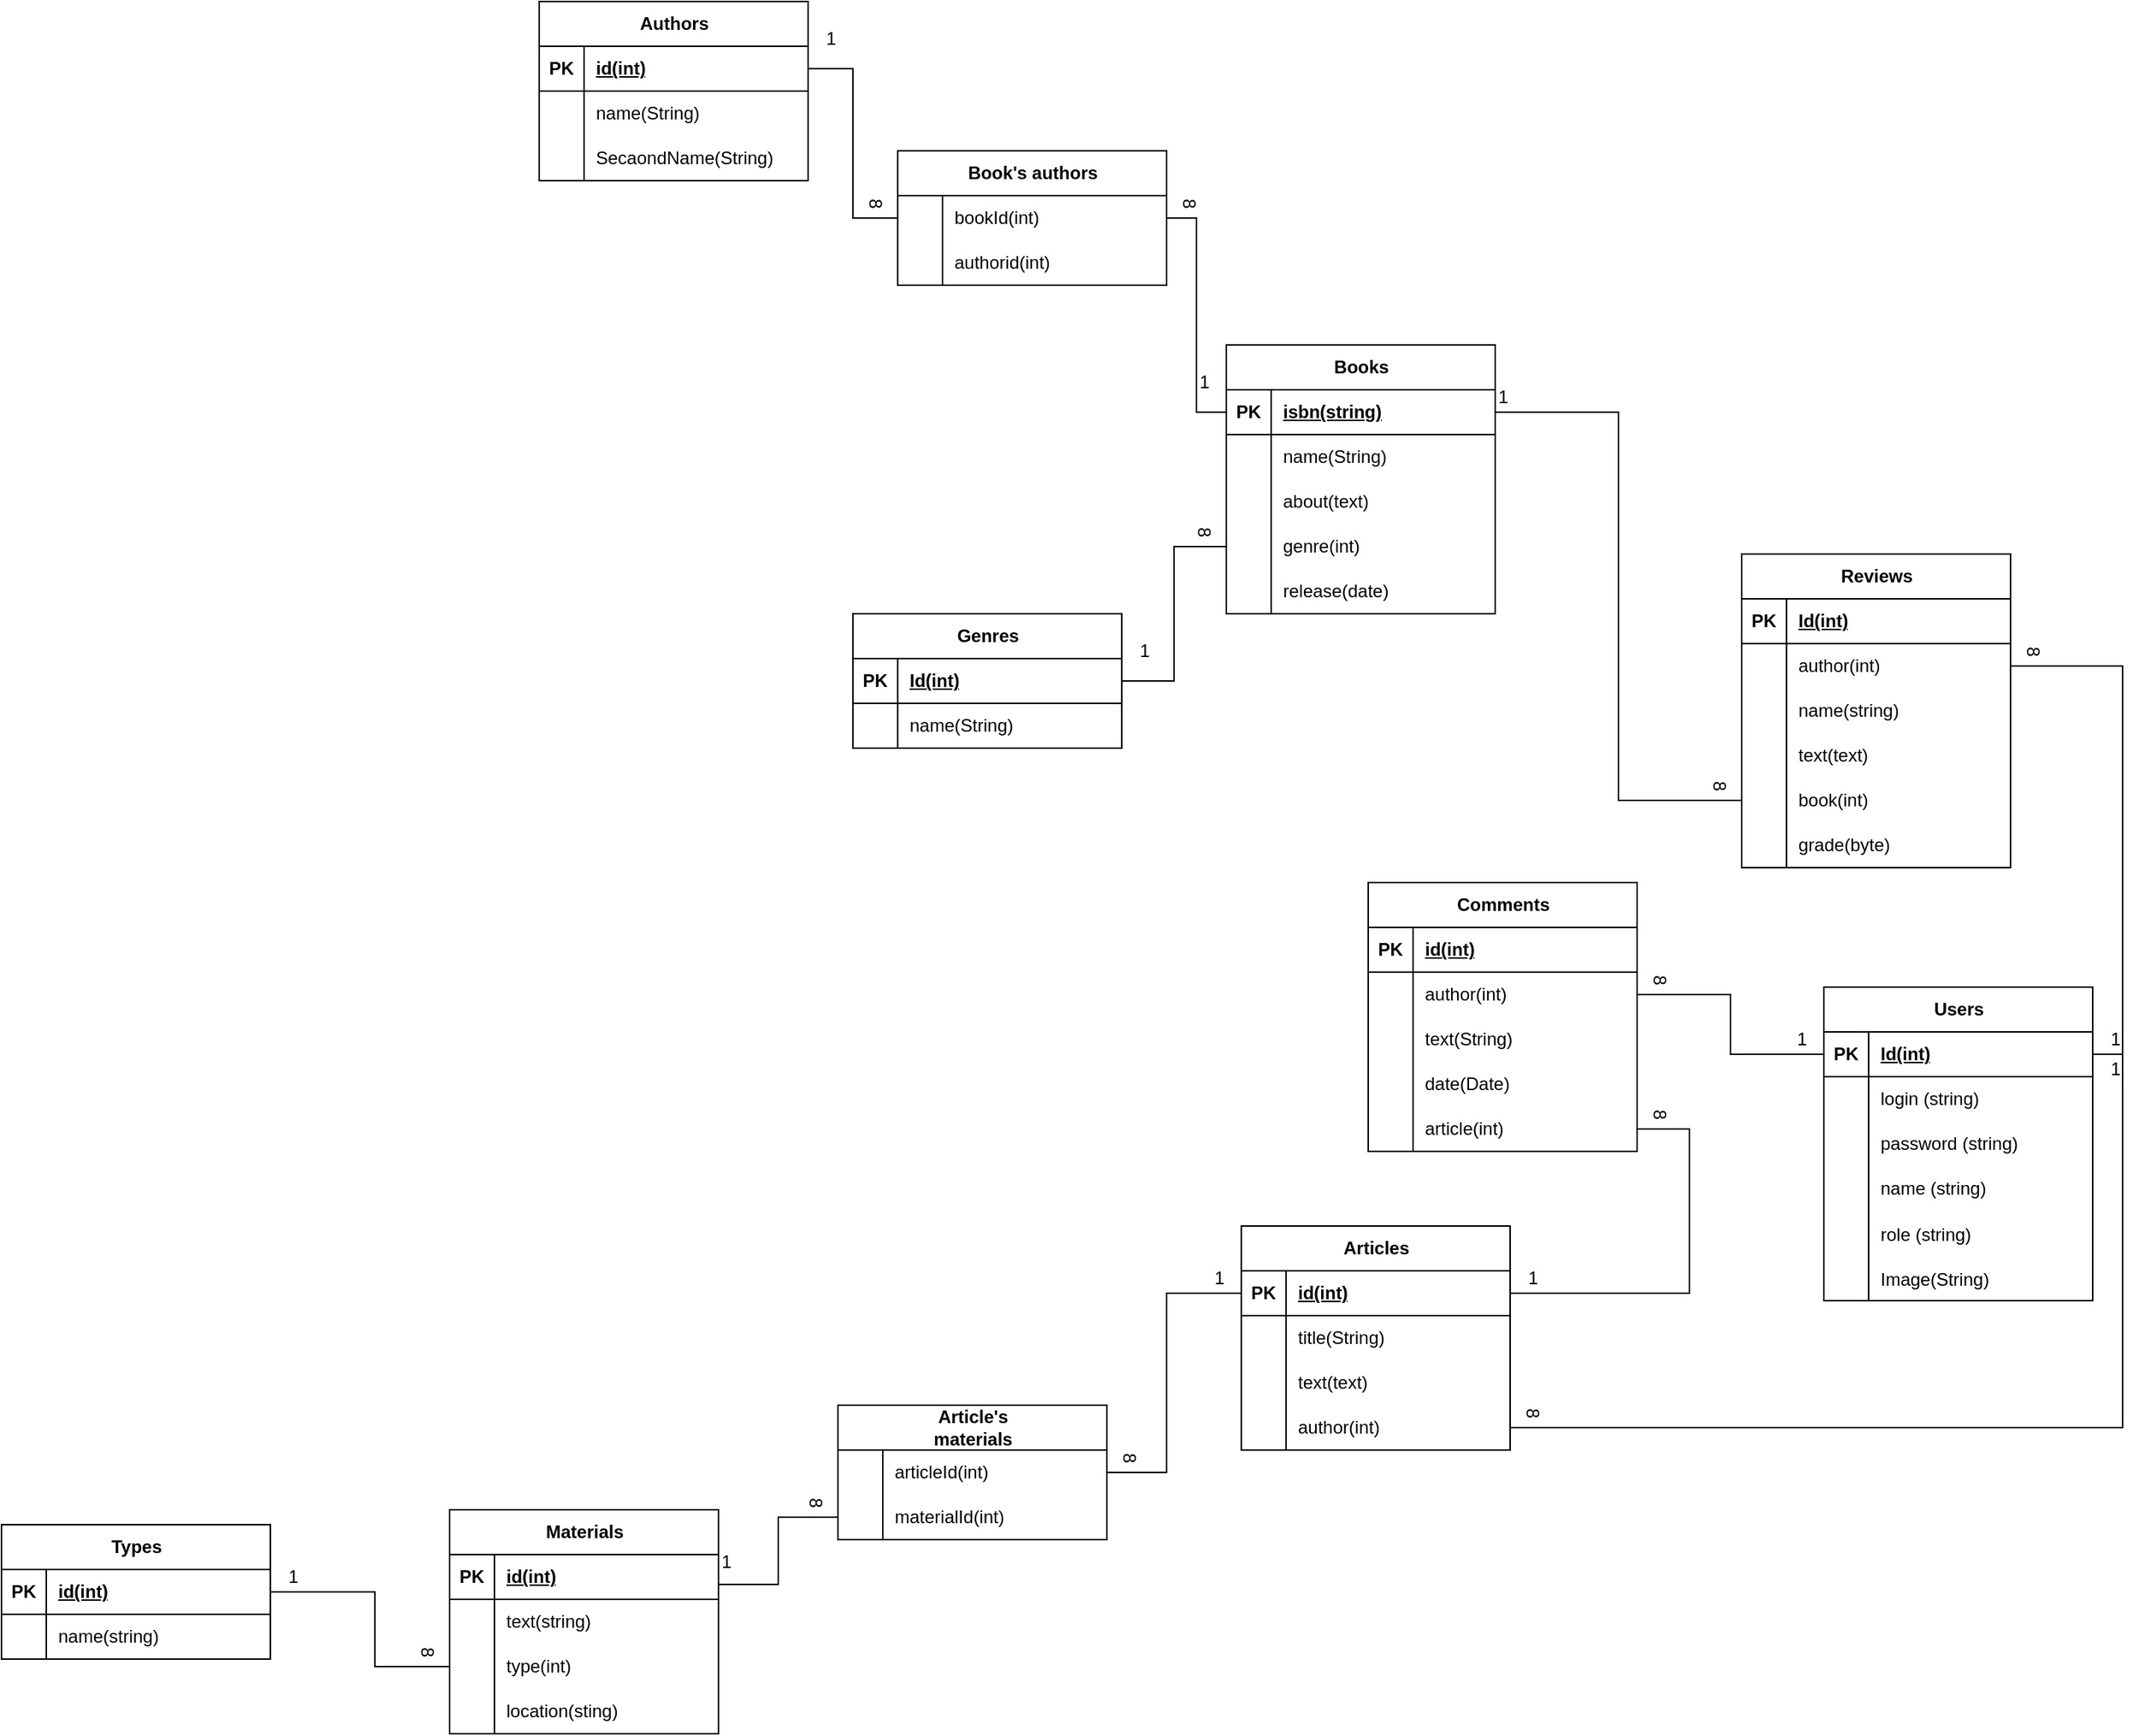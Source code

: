 <mxfile version="24.7.7">
  <diagram name="Page-1" id="RmEIW54PaPQme25rKz0C">
    <mxGraphModel dx="1913" dy="1739" grid="1" gridSize="10" guides="1" tooltips="1" connect="1" arrows="1" fold="1" page="1" pageScale="1" pageWidth="827" pageHeight="1169" math="0" shadow="0">
      <root>
        <mxCell id="0" />
        <mxCell id="1" parent="0" />
        <mxCell id="2KNX0bM9ZhHJa3ImGI99-5" value="Users" style="shape=table;startSize=30;container=1;collapsible=1;childLayout=tableLayout;fixedRows=1;rowLines=0;fontStyle=1;align=center;resizeLast=1;html=1;" parent="1" vertex="1">
          <mxGeometry x="690" y="470" width="180" height="210" as="geometry" />
        </mxCell>
        <mxCell id="2KNX0bM9ZhHJa3ImGI99-6" value="" style="shape=tableRow;horizontal=0;startSize=0;swimlaneHead=0;swimlaneBody=0;fillColor=none;collapsible=0;dropTarget=0;points=[[0,0.5],[1,0.5]];portConstraint=eastwest;top=0;left=0;right=0;bottom=1;" parent="2KNX0bM9ZhHJa3ImGI99-5" vertex="1">
          <mxGeometry y="30" width="180" height="30" as="geometry" />
        </mxCell>
        <mxCell id="2KNX0bM9ZhHJa3ImGI99-7" value="PK" style="shape=partialRectangle;connectable=0;fillColor=none;top=0;left=0;bottom=0;right=0;fontStyle=1;overflow=hidden;whiteSpace=wrap;html=1;" parent="2KNX0bM9ZhHJa3ImGI99-6" vertex="1">
          <mxGeometry width="30" height="30" as="geometry">
            <mxRectangle width="30" height="30" as="alternateBounds" />
          </mxGeometry>
        </mxCell>
        <mxCell id="2KNX0bM9ZhHJa3ImGI99-8" value="Id(int)" style="shape=partialRectangle;connectable=0;fillColor=none;top=0;left=0;bottom=0;right=0;align=left;spacingLeft=6;fontStyle=5;overflow=hidden;whiteSpace=wrap;html=1;" parent="2KNX0bM9ZhHJa3ImGI99-6" vertex="1">
          <mxGeometry x="30" width="150" height="30" as="geometry">
            <mxRectangle width="150" height="30" as="alternateBounds" />
          </mxGeometry>
        </mxCell>
        <mxCell id="2KNX0bM9ZhHJa3ImGI99-9" value="" style="shape=tableRow;horizontal=0;startSize=0;swimlaneHead=0;swimlaneBody=0;fillColor=none;collapsible=0;dropTarget=0;points=[[0,0.5],[1,0.5]];portConstraint=eastwest;top=0;left=0;right=0;bottom=0;" parent="2KNX0bM9ZhHJa3ImGI99-5" vertex="1">
          <mxGeometry y="60" width="180" height="30" as="geometry" />
        </mxCell>
        <mxCell id="2KNX0bM9ZhHJa3ImGI99-10" value="" style="shape=partialRectangle;connectable=0;fillColor=none;top=0;left=0;bottom=0;right=0;editable=1;overflow=hidden;whiteSpace=wrap;html=1;" parent="2KNX0bM9ZhHJa3ImGI99-9" vertex="1">
          <mxGeometry width="30" height="30" as="geometry">
            <mxRectangle width="30" height="30" as="alternateBounds" />
          </mxGeometry>
        </mxCell>
        <mxCell id="2KNX0bM9ZhHJa3ImGI99-11" value="login (string)" style="shape=partialRectangle;connectable=0;fillColor=none;top=0;left=0;bottom=0;right=0;align=left;spacingLeft=6;overflow=hidden;whiteSpace=wrap;html=1;" parent="2KNX0bM9ZhHJa3ImGI99-9" vertex="1">
          <mxGeometry x="30" width="150" height="30" as="geometry">
            <mxRectangle width="150" height="30" as="alternateBounds" />
          </mxGeometry>
        </mxCell>
        <mxCell id="2KNX0bM9ZhHJa3ImGI99-12" value="" style="shape=tableRow;horizontal=0;startSize=0;swimlaneHead=0;swimlaneBody=0;fillColor=none;collapsible=0;dropTarget=0;points=[[0,0.5],[1,0.5]];portConstraint=eastwest;top=0;left=0;right=0;bottom=0;" parent="2KNX0bM9ZhHJa3ImGI99-5" vertex="1">
          <mxGeometry y="90" width="180" height="30" as="geometry" />
        </mxCell>
        <mxCell id="2KNX0bM9ZhHJa3ImGI99-13" value="" style="shape=partialRectangle;connectable=0;fillColor=none;top=0;left=0;bottom=0;right=0;editable=1;overflow=hidden;whiteSpace=wrap;html=1;" parent="2KNX0bM9ZhHJa3ImGI99-12" vertex="1">
          <mxGeometry width="30" height="30" as="geometry">
            <mxRectangle width="30" height="30" as="alternateBounds" />
          </mxGeometry>
        </mxCell>
        <mxCell id="2KNX0bM9ZhHJa3ImGI99-14" value="password (string)" style="shape=partialRectangle;connectable=0;fillColor=none;top=0;left=0;bottom=0;right=0;align=left;spacingLeft=6;overflow=hidden;whiteSpace=wrap;html=1;" parent="2KNX0bM9ZhHJa3ImGI99-12" vertex="1">
          <mxGeometry x="30" width="150" height="30" as="geometry">
            <mxRectangle width="150" height="30" as="alternateBounds" />
          </mxGeometry>
        </mxCell>
        <mxCell id="2KNX0bM9ZhHJa3ImGI99-15" value="" style="shape=tableRow;horizontal=0;startSize=0;swimlaneHead=0;swimlaneBody=0;fillColor=none;collapsible=0;dropTarget=0;points=[[0,0.5],[1,0.5]];portConstraint=eastwest;top=0;left=0;right=0;bottom=0;" parent="2KNX0bM9ZhHJa3ImGI99-5" vertex="1">
          <mxGeometry y="120" width="180" height="30" as="geometry" />
        </mxCell>
        <mxCell id="2KNX0bM9ZhHJa3ImGI99-16" value="" style="shape=partialRectangle;connectable=0;fillColor=none;top=0;left=0;bottom=0;right=0;editable=1;overflow=hidden;whiteSpace=wrap;html=1;" parent="2KNX0bM9ZhHJa3ImGI99-15" vertex="1">
          <mxGeometry width="30" height="30" as="geometry">
            <mxRectangle width="30" height="30" as="alternateBounds" />
          </mxGeometry>
        </mxCell>
        <mxCell id="2KNX0bM9ZhHJa3ImGI99-17" value="name (string)" style="shape=partialRectangle;connectable=0;fillColor=none;top=0;left=0;bottom=0;right=0;align=left;spacingLeft=6;overflow=hidden;whiteSpace=wrap;html=1;" parent="2KNX0bM9ZhHJa3ImGI99-15" vertex="1">
          <mxGeometry x="30" width="150" height="30" as="geometry">
            <mxRectangle width="150" height="30" as="alternateBounds" />
          </mxGeometry>
        </mxCell>
        <mxCell id="2KNX0bM9ZhHJa3ImGI99-18" value="" style="shape=tableRow;horizontal=0;startSize=0;swimlaneHead=0;swimlaneBody=0;fillColor=none;collapsible=0;dropTarget=0;points=[[0,0.5],[1,0.5]];portConstraint=eastwest;top=0;left=0;right=0;bottom=0;" parent="2KNX0bM9ZhHJa3ImGI99-5" vertex="1">
          <mxGeometry y="150" width="180" height="30" as="geometry" />
        </mxCell>
        <mxCell id="2KNX0bM9ZhHJa3ImGI99-19" value="" style="shape=partialRectangle;connectable=0;fillColor=none;top=0;left=0;bottom=0;right=0;editable=1;overflow=hidden;" parent="2KNX0bM9ZhHJa3ImGI99-18" vertex="1">
          <mxGeometry width="30" height="30" as="geometry">
            <mxRectangle width="30" height="30" as="alternateBounds" />
          </mxGeometry>
        </mxCell>
        <mxCell id="2KNX0bM9ZhHJa3ImGI99-20" value="role (string)" style="shape=partialRectangle;connectable=0;fillColor=none;top=0;left=0;bottom=0;right=0;align=left;spacingLeft=6;overflow=hidden;" parent="2KNX0bM9ZhHJa3ImGI99-18" vertex="1">
          <mxGeometry x="30" width="150" height="30" as="geometry">
            <mxRectangle width="150" height="30" as="alternateBounds" />
          </mxGeometry>
        </mxCell>
        <mxCell id="2KNX0bM9ZhHJa3ImGI99-214" style="shape=tableRow;horizontal=0;startSize=0;swimlaneHead=0;swimlaneBody=0;fillColor=none;collapsible=0;dropTarget=0;points=[[0,0.5],[1,0.5]];portConstraint=eastwest;top=0;left=0;right=0;bottom=0;" parent="2KNX0bM9ZhHJa3ImGI99-5" vertex="1">
          <mxGeometry y="180" width="180" height="30" as="geometry" />
        </mxCell>
        <mxCell id="2KNX0bM9ZhHJa3ImGI99-215" style="shape=partialRectangle;connectable=0;fillColor=none;top=0;left=0;bottom=0;right=0;editable=1;overflow=hidden;" parent="2KNX0bM9ZhHJa3ImGI99-214" vertex="1">
          <mxGeometry width="30" height="30" as="geometry">
            <mxRectangle width="30" height="30" as="alternateBounds" />
          </mxGeometry>
        </mxCell>
        <mxCell id="2KNX0bM9ZhHJa3ImGI99-216" value="Image(String)" style="shape=partialRectangle;connectable=0;fillColor=none;top=0;left=0;bottom=0;right=0;align=left;spacingLeft=6;overflow=hidden;" parent="2KNX0bM9ZhHJa3ImGI99-214" vertex="1">
          <mxGeometry x="30" width="150" height="30" as="geometry">
            <mxRectangle width="150" height="30" as="alternateBounds" />
          </mxGeometry>
        </mxCell>
        <mxCell id="2KNX0bM9ZhHJa3ImGI99-21" value="&lt;span style=&quot;white-space: pre-wrap;&quot; data-src-align=&quot;0:4&quot; class=&quot;EzKURWReUAB5oZgtQNkl&quot;&gt;Genres&lt;/span&gt;" style="shape=table;startSize=30;container=1;collapsible=1;childLayout=tableLayout;fixedRows=1;rowLines=0;fontStyle=1;align=center;resizeLast=1;html=1;" parent="1" vertex="1">
          <mxGeometry x="40" y="220" width="180" height="90" as="geometry" />
        </mxCell>
        <mxCell id="2KNX0bM9ZhHJa3ImGI99-22" value="" style="shape=tableRow;horizontal=0;startSize=0;swimlaneHead=0;swimlaneBody=0;fillColor=none;collapsible=0;dropTarget=0;points=[[0,0.5],[1,0.5]];portConstraint=eastwest;top=0;left=0;right=0;bottom=1;" parent="2KNX0bM9ZhHJa3ImGI99-21" vertex="1">
          <mxGeometry y="30" width="180" height="30" as="geometry" />
        </mxCell>
        <mxCell id="2KNX0bM9ZhHJa3ImGI99-23" value="PK" style="shape=partialRectangle;connectable=0;fillColor=none;top=0;left=0;bottom=0;right=0;fontStyle=1;overflow=hidden;whiteSpace=wrap;html=1;" parent="2KNX0bM9ZhHJa3ImGI99-22" vertex="1">
          <mxGeometry width="30" height="30" as="geometry">
            <mxRectangle width="30" height="30" as="alternateBounds" />
          </mxGeometry>
        </mxCell>
        <mxCell id="2KNX0bM9ZhHJa3ImGI99-24" value="Id(int)" style="shape=partialRectangle;connectable=0;fillColor=none;top=0;left=0;bottom=0;right=0;align=left;spacingLeft=6;fontStyle=5;overflow=hidden;whiteSpace=wrap;html=1;" parent="2KNX0bM9ZhHJa3ImGI99-22" vertex="1">
          <mxGeometry x="30" width="150" height="30" as="geometry">
            <mxRectangle width="150" height="30" as="alternateBounds" />
          </mxGeometry>
        </mxCell>
        <mxCell id="2KNX0bM9ZhHJa3ImGI99-25" value="" style="shape=tableRow;horizontal=0;startSize=0;swimlaneHead=0;swimlaneBody=0;fillColor=none;collapsible=0;dropTarget=0;points=[[0,0.5],[1,0.5]];portConstraint=eastwest;top=0;left=0;right=0;bottom=0;" parent="2KNX0bM9ZhHJa3ImGI99-21" vertex="1">
          <mxGeometry y="60" width="180" height="30" as="geometry" />
        </mxCell>
        <mxCell id="2KNX0bM9ZhHJa3ImGI99-26" value="" style="shape=partialRectangle;connectable=0;fillColor=none;top=0;left=0;bottom=0;right=0;editable=1;overflow=hidden;whiteSpace=wrap;html=1;" parent="2KNX0bM9ZhHJa3ImGI99-25" vertex="1">
          <mxGeometry width="30" height="30" as="geometry">
            <mxRectangle width="30" height="30" as="alternateBounds" />
          </mxGeometry>
        </mxCell>
        <mxCell id="2KNX0bM9ZhHJa3ImGI99-27" value="name(String)" style="shape=partialRectangle;connectable=0;fillColor=none;top=0;left=0;bottom=0;right=0;align=left;spacingLeft=6;overflow=hidden;whiteSpace=wrap;html=1;" parent="2KNX0bM9ZhHJa3ImGI99-25" vertex="1">
          <mxGeometry x="30" width="150" height="30" as="geometry">
            <mxRectangle width="150" height="30" as="alternateBounds" />
          </mxGeometry>
        </mxCell>
        <mxCell id="2KNX0bM9ZhHJa3ImGI99-34" value="Books" style="shape=table;startSize=30;container=1;collapsible=1;childLayout=tableLayout;fixedRows=1;rowLines=0;fontStyle=1;align=center;resizeLast=1;html=1;" parent="1" vertex="1">
          <mxGeometry x="290" y="40" width="180" height="180" as="geometry" />
        </mxCell>
        <mxCell id="2KNX0bM9ZhHJa3ImGI99-35" value="" style="shape=tableRow;horizontal=0;startSize=0;swimlaneHead=0;swimlaneBody=0;fillColor=none;collapsible=0;dropTarget=0;points=[[0,0.5],[1,0.5]];portConstraint=eastwest;top=0;left=0;right=0;bottom=1;" parent="2KNX0bM9ZhHJa3ImGI99-34" vertex="1">
          <mxGeometry y="30" width="180" height="30" as="geometry" />
        </mxCell>
        <mxCell id="2KNX0bM9ZhHJa3ImGI99-36" value="PK" style="shape=partialRectangle;connectable=0;fillColor=none;top=0;left=0;bottom=0;right=0;fontStyle=1;overflow=hidden;whiteSpace=wrap;html=1;" parent="2KNX0bM9ZhHJa3ImGI99-35" vertex="1">
          <mxGeometry width="30" height="30" as="geometry">
            <mxRectangle width="30" height="30" as="alternateBounds" />
          </mxGeometry>
        </mxCell>
        <mxCell id="2KNX0bM9ZhHJa3ImGI99-37" value="isbn(string)" style="shape=partialRectangle;connectable=0;fillColor=none;top=0;left=0;bottom=0;right=0;align=left;spacingLeft=6;fontStyle=5;overflow=hidden;whiteSpace=wrap;html=1;" parent="2KNX0bM9ZhHJa3ImGI99-35" vertex="1">
          <mxGeometry x="30" width="150" height="30" as="geometry">
            <mxRectangle width="150" height="30" as="alternateBounds" />
          </mxGeometry>
        </mxCell>
        <mxCell id="2KNX0bM9ZhHJa3ImGI99-38" value="" style="shape=tableRow;horizontal=0;startSize=0;swimlaneHead=0;swimlaneBody=0;fillColor=none;collapsible=0;dropTarget=0;points=[[0,0.5],[1,0.5]];portConstraint=eastwest;top=0;left=0;right=0;bottom=0;" parent="2KNX0bM9ZhHJa3ImGI99-34" vertex="1">
          <mxGeometry y="60" width="180" height="30" as="geometry" />
        </mxCell>
        <mxCell id="2KNX0bM9ZhHJa3ImGI99-39" value="" style="shape=partialRectangle;connectable=0;fillColor=none;top=0;left=0;bottom=0;right=0;editable=1;overflow=hidden;whiteSpace=wrap;html=1;" parent="2KNX0bM9ZhHJa3ImGI99-38" vertex="1">
          <mxGeometry width="30" height="30" as="geometry">
            <mxRectangle width="30" height="30" as="alternateBounds" />
          </mxGeometry>
        </mxCell>
        <mxCell id="2KNX0bM9ZhHJa3ImGI99-40" value="name(String)" style="shape=partialRectangle;connectable=0;fillColor=none;top=0;left=0;bottom=0;right=0;align=left;spacingLeft=6;overflow=hidden;whiteSpace=wrap;html=1;" parent="2KNX0bM9ZhHJa3ImGI99-38" vertex="1">
          <mxGeometry x="30" width="150" height="30" as="geometry">
            <mxRectangle width="150" height="30" as="alternateBounds" />
          </mxGeometry>
        </mxCell>
        <mxCell id="2KNX0bM9ZhHJa3ImGI99-41" value="" style="shape=tableRow;horizontal=0;startSize=0;swimlaneHead=0;swimlaneBody=0;fillColor=none;collapsible=0;dropTarget=0;points=[[0,0.5],[1,0.5]];portConstraint=eastwest;top=0;left=0;right=0;bottom=0;" parent="2KNX0bM9ZhHJa3ImGI99-34" vertex="1">
          <mxGeometry y="90" width="180" height="30" as="geometry" />
        </mxCell>
        <mxCell id="2KNX0bM9ZhHJa3ImGI99-42" value="" style="shape=partialRectangle;connectable=0;fillColor=none;top=0;left=0;bottom=0;right=0;editable=1;overflow=hidden;whiteSpace=wrap;html=1;" parent="2KNX0bM9ZhHJa3ImGI99-41" vertex="1">
          <mxGeometry width="30" height="30" as="geometry">
            <mxRectangle width="30" height="30" as="alternateBounds" />
          </mxGeometry>
        </mxCell>
        <mxCell id="2KNX0bM9ZhHJa3ImGI99-43" value="about(text)" style="shape=partialRectangle;connectable=0;fillColor=none;top=0;left=0;bottom=0;right=0;align=left;spacingLeft=6;overflow=hidden;whiteSpace=wrap;html=1;" parent="2KNX0bM9ZhHJa3ImGI99-41" vertex="1">
          <mxGeometry x="30" width="150" height="30" as="geometry">
            <mxRectangle width="150" height="30" as="alternateBounds" />
          </mxGeometry>
        </mxCell>
        <mxCell id="2KNX0bM9ZhHJa3ImGI99-47" style="shape=tableRow;horizontal=0;startSize=0;swimlaneHead=0;swimlaneBody=0;fillColor=none;collapsible=0;dropTarget=0;points=[[0,0.5],[1,0.5]];portConstraint=eastwest;top=0;left=0;right=0;bottom=0;" parent="2KNX0bM9ZhHJa3ImGI99-34" vertex="1">
          <mxGeometry y="120" width="180" height="30" as="geometry" />
        </mxCell>
        <mxCell id="2KNX0bM9ZhHJa3ImGI99-48" style="shape=partialRectangle;connectable=0;fillColor=none;top=0;left=0;bottom=0;right=0;editable=1;overflow=hidden;whiteSpace=wrap;html=1;" parent="2KNX0bM9ZhHJa3ImGI99-47" vertex="1">
          <mxGeometry width="30" height="30" as="geometry">
            <mxRectangle width="30" height="30" as="alternateBounds" />
          </mxGeometry>
        </mxCell>
        <mxCell id="2KNX0bM9ZhHJa3ImGI99-49" value="genre(int)" style="shape=partialRectangle;connectable=0;fillColor=none;top=0;left=0;bottom=0;right=0;align=left;spacingLeft=6;overflow=hidden;whiteSpace=wrap;html=1;" parent="2KNX0bM9ZhHJa3ImGI99-47" vertex="1">
          <mxGeometry x="30" width="150" height="30" as="geometry">
            <mxRectangle width="150" height="30" as="alternateBounds" />
          </mxGeometry>
        </mxCell>
        <mxCell id="2KNX0bM9ZhHJa3ImGI99-51" style="shape=tableRow;horizontal=0;startSize=0;swimlaneHead=0;swimlaneBody=0;fillColor=none;collapsible=0;dropTarget=0;points=[[0,0.5],[1,0.5]];portConstraint=eastwest;top=0;left=0;right=0;bottom=0;" parent="2KNX0bM9ZhHJa3ImGI99-34" vertex="1">
          <mxGeometry y="150" width="180" height="30" as="geometry" />
        </mxCell>
        <mxCell id="2KNX0bM9ZhHJa3ImGI99-52" style="shape=partialRectangle;connectable=0;fillColor=none;top=0;left=0;bottom=0;right=0;editable=1;overflow=hidden;whiteSpace=wrap;html=1;" parent="2KNX0bM9ZhHJa3ImGI99-51" vertex="1">
          <mxGeometry width="30" height="30" as="geometry">
            <mxRectangle width="30" height="30" as="alternateBounds" />
          </mxGeometry>
        </mxCell>
        <mxCell id="2KNX0bM9ZhHJa3ImGI99-53" value="&lt;span style=&quot;white-space-collapse: preserve;&quot; data-src-align=&quot;5:6&quot; class=&quot;EzKURWReUAB5oZgtQNkl&quot;&gt;release(date)&lt;/span&gt;" style="shape=partialRectangle;connectable=0;fillColor=none;top=0;left=0;bottom=0;right=0;align=left;spacingLeft=6;overflow=hidden;whiteSpace=wrap;html=1;" parent="2KNX0bM9ZhHJa3ImGI99-51" vertex="1">
          <mxGeometry x="30" width="150" height="30" as="geometry">
            <mxRectangle width="150" height="30" as="alternateBounds" />
          </mxGeometry>
        </mxCell>
        <mxCell id="2KNX0bM9ZhHJa3ImGI99-58" value="Authors" style="shape=table;startSize=30;container=1;collapsible=1;childLayout=tableLayout;fixedRows=1;rowLines=0;fontStyle=1;align=center;resizeLast=1;html=1;" parent="1" vertex="1">
          <mxGeometry x="-170" y="-190" width="180" height="120" as="geometry" />
        </mxCell>
        <mxCell id="2KNX0bM9ZhHJa3ImGI99-59" value="" style="shape=tableRow;horizontal=0;startSize=0;swimlaneHead=0;swimlaneBody=0;fillColor=none;collapsible=0;dropTarget=0;points=[[0,0.5],[1,0.5]];portConstraint=eastwest;top=0;left=0;right=0;bottom=1;" parent="2KNX0bM9ZhHJa3ImGI99-58" vertex="1">
          <mxGeometry y="30" width="180" height="30" as="geometry" />
        </mxCell>
        <mxCell id="2KNX0bM9ZhHJa3ImGI99-60" value="PK" style="shape=partialRectangle;connectable=0;fillColor=none;top=0;left=0;bottom=0;right=0;fontStyle=1;overflow=hidden;whiteSpace=wrap;html=1;" parent="2KNX0bM9ZhHJa3ImGI99-59" vertex="1">
          <mxGeometry width="30" height="30" as="geometry">
            <mxRectangle width="30" height="30" as="alternateBounds" />
          </mxGeometry>
        </mxCell>
        <mxCell id="2KNX0bM9ZhHJa3ImGI99-61" value="id(int)" style="shape=partialRectangle;connectable=0;fillColor=none;top=0;left=0;bottom=0;right=0;align=left;spacingLeft=6;fontStyle=5;overflow=hidden;whiteSpace=wrap;html=1;" parent="2KNX0bM9ZhHJa3ImGI99-59" vertex="1">
          <mxGeometry x="30" width="150" height="30" as="geometry">
            <mxRectangle width="150" height="30" as="alternateBounds" />
          </mxGeometry>
        </mxCell>
        <mxCell id="2KNX0bM9ZhHJa3ImGI99-62" value="" style="shape=tableRow;horizontal=0;startSize=0;swimlaneHead=0;swimlaneBody=0;fillColor=none;collapsible=0;dropTarget=0;points=[[0,0.5],[1,0.5]];portConstraint=eastwest;top=0;left=0;right=0;bottom=0;" parent="2KNX0bM9ZhHJa3ImGI99-58" vertex="1">
          <mxGeometry y="60" width="180" height="30" as="geometry" />
        </mxCell>
        <mxCell id="2KNX0bM9ZhHJa3ImGI99-63" value="" style="shape=partialRectangle;connectable=0;fillColor=none;top=0;left=0;bottom=0;right=0;editable=1;overflow=hidden;whiteSpace=wrap;html=1;" parent="2KNX0bM9ZhHJa3ImGI99-62" vertex="1">
          <mxGeometry width="30" height="30" as="geometry">
            <mxRectangle width="30" height="30" as="alternateBounds" />
          </mxGeometry>
        </mxCell>
        <mxCell id="2KNX0bM9ZhHJa3ImGI99-64" value="name(String)" style="shape=partialRectangle;connectable=0;fillColor=none;top=0;left=0;bottom=0;right=0;align=left;spacingLeft=6;overflow=hidden;whiteSpace=wrap;html=1;" parent="2KNX0bM9ZhHJa3ImGI99-62" vertex="1">
          <mxGeometry x="30" width="150" height="30" as="geometry">
            <mxRectangle width="150" height="30" as="alternateBounds" />
          </mxGeometry>
        </mxCell>
        <mxCell id="2KNX0bM9ZhHJa3ImGI99-65" value="" style="shape=tableRow;horizontal=0;startSize=0;swimlaneHead=0;swimlaneBody=0;fillColor=none;collapsible=0;dropTarget=0;points=[[0,0.5],[1,0.5]];portConstraint=eastwest;top=0;left=0;right=0;bottom=0;" parent="2KNX0bM9ZhHJa3ImGI99-58" vertex="1">
          <mxGeometry y="90" width="180" height="30" as="geometry" />
        </mxCell>
        <mxCell id="2KNX0bM9ZhHJa3ImGI99-66" value="" style="shape=partialRectangle;connectable=0;fillColor=none;top=0;left=0;bottom=0;right=0;editable=1;overflow=hidden;whiteSpace=wrap;html=1;" parent="2KNX0bM9ZhHJa3ImGI99-65" vertex="1">
          <mxGeometry width="30" height="30" as="geometry">
            <mxRectangle width="30" height="30" as="alternateBounds" />
          </mxGeometry>
        </mxCell>
        <mxCell id="2KNX0bM9ZhHJa3ImGI99-67" value="SecaondName(String)" style="shape=partialRectangle;connectable=0;fillColor=none;top=0;left=0;bottom=0;right=0;align=left;spacingLeft=6;overflow=hidden;whiteSpace=wrap;html=1;" parent="2KNX0bM9ZhHJa3ImGI99-65" vertex="1">
          <mxGeometry x="30" width="150" height="30" as="geometry">
            <mxRectangle width="150" height="30" as="alternateBounds" />
          </mxGeometry>
        </mxCell>
        <mxCell id="2KNX0bM9ZhHJa3ImGI99-72" value="Book&#39;s authors" style="shape=table;startSize=30;container=1;collapsible=1;childLayout=tableLayout;fixedRows=1;rowLines=0;fontStyle=1;align=center;resizeLast=1;html=1;" parent="1" vertex="1">
          <mxGeometry x="70" y="-90" width="180" height="90" as="geometry" />
        </mxCell>
        <mxCell id="2KNX0bM9ZhHJa3ImGI99-76" value="" style="shape=tableRow;horizontal=0;startSize=0;swimlaneHead=0;swimlaneBody=0;fillColor=none;collapsible=0;dropTarget=0;points=[[0,0.5],[1,0.5]];portConstraint=eastwest;top=0;left=0;right=0;bottom=0;" parent="2KNX0bM9ZhHJa3ImGI99-72" vertex="1">
          <mxGeometry y="30" width="180" height="30" as="geometry" />
        </mxCell>
        <mxCell id="2KNX0bM9ZhHJa3ImGI99-77" value="" style="shape=partialRectangle;connectable=0;fillColor=none;top=0;left=0;bottom=0;right=0;editable=1;overflow=hidden;whiteSpace=wrap;html=1;" parent="2KNX0bM9ZhHJa3ImGI99-76" vertex="1">
          <mxGeometry width="30" height="30" as="geometry">
            <mxRectangle width="30" height="30" as="alternateBounds" />
          </mxGeometry>
        </mxCell>
        <mxCell id="2KNX0bM9ZhHJa3ImGI99-78" value="bookId(int)" style="shape=partialRectangle;connectable=0;fillColor=none;top=0;left=0;bottom=0;right=0;align=left;spacingLeft=6;overflow=hidden;whiteSpace=wrap;html=1;" parent="2KNX0bM9ZhHJa3ImGI99-76" vertex="1">
          <mxGeometry x="30" width="150" height="30" as="geometry">
            <mxRectangle width="150" height="30" as="alternateBounds" />
          </mxGeometry>
        </mxCell>
        <mxCell id="2KNX0bM9ZhHJa3ImGI99-79" value="" style="shape=tableRow;horizontal=0;startSize=0;swimlaneHead=0;swimlaneBody=0;fillColor=none;collapsible=0;dropTarget=0;points=[[0,0.5],[1,0.5]];portConstraint=eastwest;top=0;left=0;right=0;bottom=0;" parent="2KNX0bM9ZhHJa3ImGI99-72" vertex="1">
          <mxGeometry y="60" width="180" height="30" as="geometry" />
        </mxCell>
        <mxCell id="2KNX0bM9ZhHJa3ImGI99-80" value="" style="shape=partialRectangle;connectable=0;fillColor=none;top=0;left=0;bottom=0;right=0;editable=1;overflow=hidden;whiteSpace=wrap;html=1;" parent="2KNX0bM9ZhHJa3ImGI99-79" vertex="1">
          <mxGeometry width="30" height="30" as="geometry">
            <mxRectangle width="30" height="30" as="alternateBounds" />
          </mxGeometry>
        </mxCell>
        <mxCell id="2KNX0bM9ZhHJa3ImGI99-81" value="authorid(int)" style="shape=partialRectangle;connectable=0;fillColor=none;top=0;left=0;bottom=0;right=0;align=left;spacingLeft=6;overflow=hidden;whiteSpace=wrap;html=1;" parent="2KNX0bM9ZhHJa3ImGI99-79" vertex="1">
          <mxGeometry x="30" width="150" height="30" as="geometry">
            <mxRectangle width="150" height="30" as="alternateBounds" />
          </mxGeometry>
        </mxCell>
        <mxCell id="2KNX0bM9ZhHJa3ImGI99-87" value="&lt;span style=&quot;white-space: pre-wrap;&quot; data-src-align=&quot;0:6&quot; class=&quot;EzKURWReUAB5oZgtQNkl&quot;&gt;Articles&lt;/span&gt;" style="shape=table;startSize=30;container=1;collapsible=1;childLayout=tableLayout;fixedRows=1;rowLines=0;fontStyle=1;align=center;resizeLast=1;html=1;" parent="1" vertex="1">
          <mxGeometry x="300" y="630" width="180" height="150" as="geometry" />
        </mxCell>
        <mxCell id="2KNX0bM9ZhHJa3ImGI99-88" value="" style="shape=tableRow;horizontal=0;startSize=0;swimlaneHead=0;swimlaneBody=0;fillColor=none;collapsible=0;dropTarget=0;points=[[0,0.5],[1,0.5]];portConstraint=eastwest;top=0;left=0;right=0;bottom=1;" parent="2KNX0bM9ZhHJa3ImGI99-87" vertex="1">
          <mxGeometry y="30" width="180" height="30" as="geometry" />
        </mxCell>
        <mxCell id="2KNX0bM9ZhHJa3ImGI99-89" value="PK" style="shape=partialRectangle;connectable=0;fillColor=none;top=0;left=0;bottom=0;right=0;fontStyle=1;overflow=hidden;whiteSpace=wrap;html=1;" parent="2KNX0bM9ZhHJa3ImGI99-88" vertex="1">
          <mxGeometry width="30" height="30" as="geometry">
            <mxRectangle width="30" height="30" as="alternateBounds" />
          </mxGeometry>
        </mxCell>
        <mxCell id="2KNX0bM9ZhHJa3ImGI99-90" value="id(int)" style="shape=partialRectangle;connectable=0;fillColor=none;top=0;left=0;bottom=0;right=0;align=left;spacingLeft=6;fontStyle=5;overflow=hidden;whiteSpace=wrap;html=1;" parent="2KNX0bM9ZhHJa3ImGI99-88" vertex="1">
          <mxGeometry x="30" width="150" height="30" as="geometry">
            <mxRectangle width="150" height="30" as="alternateBounds" />
          </mxGeometry>
        </mxCell>
        <mxCell id="2KNX0bM9ZhHJa3ImGI99-91" value="" style="shape=tableRow;horizontal=0;startSize=0;swimlaneHead=0;swimlaneBody=0;fillColor=none;collapsible=0;dropTarget=0;points=[[0,0.5],[1,0.5]];portConstraint=eastwest;top=0;left=0;right=0;bottom=0;" parent="2KNX0bM9ZhHJa3ImGI99-87" vertex="1">
          <mxGeometry y="60" width="180" height="30" as="geometry" />
        </mxCell>
        <mxCell id="2KNX0bM9ZhHJa3ImGI99-92" value="" style="shape=partialRectangle;connectable=0;fillColor=none;top=0;left=0;bottom=0;right=0;editable=1;overflow=hidden;whiteSpace=wrap;html=1;" parent="2KNX0bM9ZhHJa3ImGI99-91" vertex="1">
          <mxGeometry width="30" height="30" as="geometry">
            <mxRectangle width="30" height="30" as="alternateBounds" />
          </mxGeometry>
        </mxCell>
        <mxCell id="2KNX0bM9ZhHJa3ImGI99-93" value="title(String)" style="shape=partialRectangle;connectable=0;fillColor=none;top=0;left=0;bottom=0;right=0;align=left;spacingLeft=6;overflow=hidden;whiteSpace=wrap;html=1;" parent="2KNX0bM9ZhHJa3ImGI99-91" vertex="1">
          <mxGeometry x="30" width="150" height="30" as="geometry">
            <mxRectangle width="150" height="30" as="alternateBounds" />
          </mxGeometry>
        </mxCell>
        <mxCell id="2KNX0bM9ZhHJa3ImGI99-94" value="" style="shape=tableRow;horizontal=0;startSize=0;swimlaneHead=0;swimlaneBody=0;fillColor=none;collapsible=0;dropTarget=0;points=[[0,0.5],[1,0.5]];portConstraint=eastwest;top=0;left=0;right=0;bottom=0;" parent="2KNX0bM9ZhHJa3ImGI99-87" vertex="1">
          <mxGeometry y="90" width="180" height="30" as="geometry" />
        </mxCell>
        <mxCell id="2KNX0bM9ZhHJa3ImGI99-95" value="" style="shape=partialRectangle;connectable=0;fillColor=none;top=0;left=0;bottom=0;right=0;editable=1;overflow=hidden;whiteSpace=wrap;html=1;" parent="2KNX0bM9ZhHJa3ImGI99-94" vertex="1">
          <mxGeometry width="30" height="30" as="geometry">
            <mxRectangle width="30" height="30" as="alternateBounds" />
          </mxGeometry>
        </mxCell>
        <mxCell id="2KNX0bM9ZhHJa3ImGI99-96" value="text(text)" style="shape=partialRectangle;connectable=0;fillColor=none;top=0;left=0;bottom=0;right=0;align=left;spacingLeft=6;overflow=hidden;whiteSpace=wrap;html=1;" parent="2KNX0bM9ZhHJa3ImGI99-94" vertex="1">
          <mxGeometry x="30" width="150" height="30" as="geometry">
            <mxRectangle width="150" height="30" as="alternateBounds" />
          </mxGeometry>
        </mxCell>
        <mxCell id="2KNX0bM9ZhHJa3ImGI99-97" value="" style="shape=tableRow;horizontal=0;startSize=0;swimlaneHead=0;swimlaneBody=0;fillColor=none;collapsible=0;dropTarget=0;points=[[0,0.5],[1,0.5]];portConstraint=eastwest;top=0;left=0;right=0;bottom=0;" parent="2KNX0bM9ZhHJa3ImGI99-87" vertex="1">
          <mxGeometry y="120" width="180" height="30" as="geometry" />
        </mxCell>
        <mxCell id="2KNX0bM9ZhHJa3ImGI99-98" value="" style="shape=partialRectangle;connectable=0;fillColor=none;top=0;left=0;bottom=0;right=0;editable=1;overflow=hidden;whiteSpace=wrap;html=1;" parent="2KNX0bM9ZhHJa3ImGI99-97" vertex="1">
          <mxGeometry width="30" height="30" as="geometry">
            <mxRectangle width="30" height="30" as="alternateBounds" />
          </mxGeometry>
        </mxCell>
        <mxCell id="2KNX0bM9ZhHJa3ImGI99-99" value="author(int)" style="shape=partialRectangle;connectable=0;fillColor=none;top=0;left=0;bottom=0;right=0;align=left;spacingLeft=6;overflow=hidden;whiteSpace=wrap;html=1;" parent="2KNX0bM9ZhHJa3ImGI99-97" vertex="1">
          <mxGeometry x="30" width="150" height="30" as="geometry">
            <mxRectangle width="150" height="30" as="alternateBounds" />
          </mxGeometry>
        </mxCell>
        <mxCell id="2KNX0bM9ZhHJa3ImGI99-106" style="edgeStyle=orthogonalEdgeStyle;rounded=0;orthogonalLoop=1;jettySize=auto;html=1;exitX=1;exitY=0.5;exitDx=0;exitDy=0;entryX=1;entryY=0.5;entryDx=0;entryDy=0;endArrow=none;endFill=0;" parent="1" source="2KNX0bM9ZhHJa3ImGI99-6" target="2KNX0bM9ZhHJa3ImGI99-97" edge="1">
          <mxGeometry relative="1" as="geometry">
            <Array as="points">
              <mxPoint x="890" y="515" />
              <mxPoint x="890" y="765" />
            </Array>
          </mxGeometry>
        </mxCell>
        <mxCell id="2KNX0bM9ZhHJa3ImGI99-107" style="edgeStyle=orthogonalEdgeStyle;rounded=0;orthogonalLoop=1;jettySize=auto;html=1;exitX=1;exitY=0.5;exitDx=0;exitDy=0;entryX=0;entryY=0.5;entryDx=0;entryDy=0;endArrow=none;endFill=0;" parent="1" source="2KNX0bM9ZhHJa3ImGI99-59" target="2KNX0bM9ZhHJa3ImGI99-76" edge="1">
          <mxGeometry relative="1" as="geometry">
            <Array as="points">
              <mxPoint x="40" y="-145" />
              <mxPoint x="40" y="-45" />
            </Array>
          </mxGeometry>
        </mxCell>
        <mxCell id="2KNX0bM9ZhHJa3ImGI99-108" value="8" style="text;html=1;align=center;verticalAlign=middle;resizable=0;points=[];autosize=1;strokeColor=none;fillColor=none;rotation=90;" parent="1" vertex="1">
          <mxGeometry x="250" y="-70" width="30" height="30" as="geometry" />
        </mxCell>
        <mxCell id="2KNX0bM9ZhHJa3ImGI99-109" value="1" style="text;html=1;align=center;verticalAlign=middle;resizable=0;points=[];autosize=1;strokeColor=none;fillColor=none;" parent="1" vertex="1">
          <mxGeometry x="10" y="-180" width="30" height="30" as="geometry" />
        </mxCell>
        <mxCell id="2KNX0bM9ZhHJa3ImGI99-110" style="edgeStyle=orthogonalEdgeStyle;rounded=0;orthogonalLoop=1;jettySize=auto;html=1;exitX=1;exitY=0.5;exitDx=0;exitDy=0;entryX=0;entryY=0.5;entryDx=0;entryDy=0;endArrow=none;endFill=0;" parent="1" source="2KNX0bM9ZhHJa3ImGI99-76" target="2KNX0bM9ZhHJa3ImGI99-35" edge="1">
          <mxGeometry relative="1" as="geometry">
            <mxPoint x="530" y="-110" as="sourcePoint" />
            <mxPoint x="470" as="targetPoint" />
          </mxGeometry>
        </mxCell>
        <mxCell id="2KNX0bM9ZhHJa3ImGI99-111" value="8" style="text;html=1;align=center;verticalAlign=middle;resizable=0;points=[];autosize=1;strokeColor=none;fillColor=none;rotation=90;" parent="1" vertex="1">
          <mxGeometry x="40" y="-70" width="30" height="30" as="geometry" />
        </mxCell>
        <mxCell id="2KNX0bM9ZhHJa3ImGI99-112" value="1" style="text;html=1;align=center;verticalAlign=middle;resizable=0;points=[];autosize=1;strokeColor=none;fillColor=none;" parent="1" vertex="1">
          <mxGeometry x="260" y="50" width="30" height="30" as="geometry" />
        </mxCell>
        <mxCell id="2KNX0bM9ZhHJa3ImGI99-113" style="edgeStyle=orthogonalEdgeStyle;rounded=0;orthogonalLoop=1;jettySize=auto;html=1;exitX=1;exitY=0.5;exitDx=0;exitDy=0;entryX=0;entryY=0.5;entryDx=0;entryDy=0;endArrow=none;endFill=0;" parent="1" source="2KNX0bM9ZhHJa3ImGI99-22" target="2KNX0bM9ZhHJa3ImGI99-47" edge="1">
          <mxGeometry relative="1" as="geometry">
            <mxPoint x="330" y="-75" as="sourcePoint" />
            <mxPoint x="270" y="35" as="targetPoint" />
          </mxGeometry>
        </mxCell>
        <mxCell id="2KNX0bM9ZhHJa3ImGI99-114" value="8" style="text;html=1;align=center;verticalAlign=middle;resizable=0;points=[];autosize=1;strokeColor=none;fillColor=none;rotation=90;" parent="1" vertex="1">
          <mxGeometry x="260" y="150" width="30" height="30" as="geometry" />
        </mxCell>
        <mxCell id="2KNX0bM9ZhHJa3ImGI99-115" value="1" style="text;html=1;align=center;verticalAlign=middle;resizable=0;points=[];autosize=1;strokeColor=none;fillColor=none;" parent="1" vertex="1">
          <mxGeometry x="220" y="230" width="30" height="30" as="geometry" />
        </mxCell>
        <mxCell id="2KNX0bM9ZhHJa3ImGI99-116" style="edgeStyle=orthogonalEdgeStyle;rounded=0;orthogonalLoop=1;jettySize=auto;html=1;exitX=1;exitY=0.5;exitDx=0;exitDy=0;entryX=1;entryY=0.5;entryDx=0;entryDy=0;endArrow=none;endFill=0;" parent="1" source="2KNX0bM9ZhHJa3ImGI99-147" target="2KNX0bM9ZhHJa3ImGI99-6" edge="1">
          <mxGeometry relative="1" as="geometry">
            <mxPoint x="1100" y="310" as="sourcePoint" />
            <mxPoint x="1040" y="420" as="targetPoint" />
          </mxGeometry>
        </mxCell>
        <mxCell id="2KNX0bM9ZhHJa3ImGI99-117" value="8" style="text;html=1;align=center;verticalAlign=middle;resizable=0;points=[];autosize=1;strokeColor=none;fillColor=none;rotation=90;" parent="1" vertex="1">
          <mxGeometry x="815" y="230" width="30" height="30" as="geometry" />
        </mxCell>
        <mxCell id="2KNX0bM9ZhHJa3ImGI99-118" value="1" style="text;html=1;align=center;verticalAlign=middle;resizable=0;points=[];autosize=1;strokeColor=none;fillColor=none;" parent="1" vertex="1">
          <mxGeometry x="870" y="510" width="30" height="30" as="geometry" />
        </mxCell>
        <mxCell id="2KNX0bM9ZhHJa3ImGI99-119" value="8" style="text;html=1;align=center;verticalAlign=middle;resizable=0;points=[];autosize=1;strokeColor=none;fillColor=none;rotation=90;" parent="1" vertex="1">
          <mxGeometry x="480" y="740" width="30" height="30" as="geometry" />
        </mxCell>
        <mxCell id="2KNX0bM9ZhHJa3ImGI99-120" value="1" style="text;html=1;align=center;verticalAlign=middle;resizable=0;points=[];autosize=1;strokeColor=none;fillColor=none;" parent="1" vertex="1">
          <mxGeometry x="870" y="490" width="30" height="30" as="geometry" />
        </mxCell>
        <mxCell id="2KNX0bM9ZhHJa3ImGI99-121" value="Comments" style="shape=table;startSize=30;container=1;collapsible=1;childLayout=tableLayout;fixedRows=1;rowLines=0;fontStyle=1;align=center;resizeLast=1;html=1;" parent="1" vertex="1">
          <mxGeometry x="385" y="400" width="180" height="180" as="geometry" />
        </mxCell>
        <mxCell id="2KNX0bM9ZhHJa3ImGI99-122" value="" style="shape=tableRow;horizontal=0;startSize=0;swimlaneHead=0;swimlaneBody=0;fillColor=none;collapsible=0;dropTarget=0;points=[[0,0.5],[1,0.5]];portConstraint=eastwest;top=0;left=0;right=0;bottom=1;" parent="2KNX0bM9ZhHJa3ImGI99-121" vertex="1">
          <mxGeometry y="30" width="180" height="30" as="geometry" />
        </mxCell>
        <mxCell id="2KNX0bM9ZhHJa3ImGI99-123" value="PK" style="shape=partialRectangle;connectable=0;fillColor=none;top=0;left=0;bottom=0;right=0;fontStyle=1;overflow=hidden;whiteSpace=wrap;html=1;" parent="2KNX0bM9ZhHJa3ImGI99-122" vertex="1">
          <mxGeometry width="30" height="30" as="geometry">
            <mxRectangle width="30" height="30" as="alternateBounds" />
          </mxGeometry>
        </mxCell>
        <mxCell id="2KNX0bM9ZhHJa3ImGI99-124" value="id(int)" style="shape=partialRectangle;connectable=0;fillColor=none;top=0;left=0;bottom=0;right=0;align=left;spacingLeft=6;fontStyle=5;overflow=hidden;whiteSpace=wrap;html=1;" parent="2KNX0bM9ZhHJa3ImGI99-122" vertex="1">
          <mxGeometry x="30" width="150" height="30" as="geometry">
            <mxRectangle width="150" height="30" as="alternateBounds" />
          </mxGeometry>
        </mxCell>
        <mxCell id="2KNX0bM9ZhHJa3ImGI99-125" value="" style="shape=tableRow;horizontal=0;startSize=0;swimlaneHead=0;swimlaneBody=0;fillColor=none;collapsible=0;dropTarget=0;points=[[0,0.5],[1,0.5]];portConstraint=eastwest;top=0;left=0;right=0;bottom=0;" parent="2KNX0bM9ZhHJa3ImGI99-121" vertex="1">
          <mxGeometry y="60" width="180" height="30" as="geometry" />
        </mxCell>
        <mxCell id="2KNX0bM9ZhHJa3ImGI99-126" value="" style="shape=partialRectangle;connectable=0;fillColor=none;top=0;left=0;bottom=0;right=0;editable=1;overflow=hidden;whiteSpace=wrap;html=1;" parent="2KNX0bM9ZhHJa3ImGI99-125" vertex="1">
          <mxGeometry width="30" height="30" as="geometry">
            <mxRectangle width="30" height="30" as="alternateBounds" />
          </mxGeometry>
        </mxCell>
        <mxCell id="2KNX0bM9ZhHJa3ImGI99-127" value="author(int)" style="shape=partialRectangle;connectable=0;fillColor=none;top=0;left=0;bottom=0;right=0;align=left;spacingLeft=6;overflow=hidden;whiteSpace=wrap;html=1;" parent="2KNX0bM9ZhHJa3ImGI99-125" vertex="1">
          <mxGeometry x="30" width="150" height="30" as="geometry">
            <mxRectangle width="150" height="30" as="alternateBounds" />
          </mxGeometry>
        </mxCell>
        <mxCell id="2KNX0bM9ZhHJa3ImGI99-128" value="" style="shape=tableRow;horizontal=0;startSize=0;swimlaneHead=0;swimlaneBody=0;fillColor=none;collapsible=0;dropTarget=0;points=[[0,0.5],[1,0.5]];portConstraint=eastwest;top=0;left=0;right=0;bottom=0;" parent="2KNX0bM9ZhHJa3ImGI99-121" vertex="1">
          <mxGeometry y="90" width="180" height="30" as="geometry" />
        </mxCell>
        <mxCell id="2KNX0bM9ZhHJa3ImGI99-129" value="" style="shape=partialRectangle;connectable=0;fillColor=none;top=0;left=0;bottom=0;right=0;editable=1;overflow=hidden;whiteSpace=wrap;html=1;" parent="2KNX0bM9ZhHJa3ImGI99-128" vertex="1">
          <mxGeometry width="30" height="30" as="geometry">
            <mxRectangle width="30" height="30" as="alternateBounds" />
          </mxGeometry>
        </mxCell>
        <mxCell id="2KNX0bM9ZhHJa3ImGI99-130" value="text(String)" style="shape=partialRectangle;connectable=0;fillColor=none;top=0;left=0;bottom=0;right=0;align=left;spacingLeft=6;overflow=hidden;whiteSpace=wrap;html=1;" parent="2KNX0bM9ZhHJa3ImGI99-128" vertex="1">
          <mxGeometry x="30" width="150" height="30" as="geometry">
            <mxRectangle width="150" height="30" as="alternateBounds" />
          </mxGeometry>
        </mxCell>
        <mxCell id="2KNX0bM9ZhHJa3ImGI99-131" value="" style="shape=tableRow;horizontal=0;startSize=0;swimlaneHead=0;swimlaneBody=0;fillColor=none;collapsible=0;dropTarget=0;points=[[0,0.5],[1,0.5]];portConstraint=eastwest;top=0;left=0;right=0;bottom=0;" parent="2KNX0bM9ZhHJa3ImGI99-121" vertex="1">
          <mxGeometry y="120" width="180" height="30" as="geometry" />
        </mxCell>
        <mxCell id="2KNX0bM9ZhHJa3ImGI99-132" value="" style="shape=partialRectangle;connectable=0;fillColor=none;top=0;left=0;bottom=0;right=0;editable=1;overflow=hidden;whiteSpace=wrap;html=1;" parent="2KNX0bM9ZhHJa3ImGI99-131" vertex="1">
          <mxGeometry width="30" height="30" as="geometry">
            <mxRectangle width="30" height="30" as="alternateBounds" />
          </mxGeometry>
        </mxCell>
        <mxCell id="2KNX0bM9ZhHJa3ImGI99-133" value="date(Date)" style="shape=partialRectangle;connectable=0;fillColor=none;top=0;left=0;bottom=0;right=0;align=left;spacingLeft=6;overflow=hidden;whiteSpace=wrap;html=1;" parent="2KNX0bM9ZhHJa3ImGI99-131" vertex="1">
          <mxGeometry x="30" width="150" height="30" as="geometry">
            <mxRectangle width="150" height="30" as="alternateBounds" />
          </mxGeometry>
        </mxCell>
        <mxCell id="2KNX0bM9ZhHJa3ImGI99-140" style="shape=tableRow;horizontal=0;startSize=0;swimlaneHead=0;swimlaneBody=0;fillColor=none;collapsible=0;dropTarget=0;points=[[0,0.5],[1,0.5]];portConstraint=eastwest;top=0;left=0;right=0;bottom=0;" parent="2KNX0bM9ZhHJa3ImGI99-121" vertex="1">
          <mxGeometry y="150" width="180" height="30" as="geometry" />
        </mxCell>
        <mxCell id="2KNX0bM9ZhHJa3ImGI99-141" style="shape=partialRectangle;connectable=0;fillColor=none;top=0;left=0;bottom=0;right=0;editable=1;overflow=hidden;whiteSpace=wrap;html=1;" parent="2KNX0bM9ZhHJa3ImGI99-140" vertex="1">
          <mxGeometry width="30" height="30" as="geometry">
            <mxRectangle width="30" height="30" as="alternateBounds" />
          </mxGeometry>
        </mxCell>
        <mxCell id="2KNX0bM9ZhHJa3ImGI99-142" value="&lt;span style=&quot;text-align: center; white-space-collapse: preserve;&quot;&gt;article(int)&lt;/span&gt;" style="shape=partialRectangle;connectable=0;fillColor=none;top=0;left=0;bottom=0;right=0;align=left;spacingLeft=6;overflow=hidden;whiteSpace=wrap;html=1;" parent="2KNX0bM9ZhHJa3ImGI99-140" vertex="1">
          <mxGeometry x="30" width="150" height="30" as="geometry">
            <mxRectangle width="150" height="30" as="alternateBounds" />
          </mxGeometry>
        </mxCell>
        <mxCell id="2KNX0bM9ZhHJa3ImGI99-134" style="edgeStyle=orthogonalEdgeStyle;rounded=0;orthogonalLoop=1;jettySize=auto;html=1;exitX=0;exitY=0.5;exitDx=0;exitDy=0;entryX=1;entryY=0.5;entryDx=0;entryDy=0;endArrow=none;endFill=0;" parent="1" source="2KNX0bM9ZhHJa3ImGI99-6" target="2KNX0bM9ZhHJa3ImGI99-125" edge="1">
          <mxGeometry relative="1" as="geometry">
            <mxPoint x="690" y="340" as="sourcePoint" />
            <mxPoint x="630" y="450" as="targetPoint" />
          </mxGeometry>
        </mxCell>
        <mxCell id="2KNX0bM9ZhHJa3ImGI99-135" value="8" style="text;html=1;align=center;verticalAlign=middle;resizable=0;points=[];autosize=1;strokeColor=none;fillColor=none;rotation=90;" parent="1" vertex="1">
          <mxGeometry x="565" y="450" width="30" height="30" as="geometry" />
        </mxCell>
        <mxCell id="2KNX0bM9ZhHJa3ImGI99-136" value="1" style="text;html=1;align=center;verticalAlign=middle;resizable=0;points=[];autosize=1;strokeColor=none;fillColor=none;" parent="1" vertex="1">
          <mxGeometry x="660" y="490" width="30" height="30" as="geometry" />
        </mxCell>
        <mxCell id="2KNX0bM9ZhHJa3ImGI99-137" style="edgeStyle=orthogonalEdgeStyle;rounded=0;orthogonalLoop=1;jettySize=auto;html=1;exitX=1;exitY=0.5;exitDx=0;exitDy=0;entryX=1;entryY=0.5;entryDx=0;entryDy=0;endArrow=none;endFill=0;" parent="1" source="2KNX0bM9ZhHJa3ImGI99-140" target="2KNX0bM9ZhHJa3ImGI99-88" edge="1">
          <mxGeometry relative="1" as="geometry">
            <mxPoint x="590" y="585" as="sourcePoint" />
            <mxPoint x="530" y="695" as="targetPoint" />
            <Array as="points">
              <mxPoint x="600" y="565" />
              <mxPoint x="600" y="675" />
            </Array>
          </mxGeometry>
        </mxCell>
        <mxCell id="2KNX0bM9ZhHJa3ImGI99-138" value="8" style="text;html=1;align=center;verticalAlign=middle;resizable=0;points=[];autosize=1;strokeColor=none;fillColor=none;rotation=90;" parent="1" vertex="1">
          <mxGeometry x="565" y="540" width="30" height="30" as="geometry" />
        </mxCell>
        <mxCell id="2KNX0bM9ZhHJa3ImGI99-139" value="1" style="text;html=1;align=center;verticalAlign=middle;resizable=0;points=[];autosize=1;strokeColor=none;fillColor=none;" parent="1" vertex="1">
          <mxGeometry x="480" y="650" width="30" height="30" as="geometry" />
        </mxCell>
        <mxCell id="2KNX0bM9ZhHJa3ImGI99-143" value="&lt;span style=&quot;white-space: pre-wrap;&quot; data-src-align=&quot;0:6&quot; class=&quot;EzKURWReUAB5oZgtQNkl&quot;&gt;Reviews&lt;/span&gt;" style="shape=table;startSize=30;container=1;collapsible=1;childLayout=tableLayout;fixedRows=1;rowLines=0;fontStyle=1;align=center;resizeLast=1;html=1;" parent="1" vertex="1">
          <mxGeometry x="635" y="180" width="180" height="210" as="geometry" />
        </mxCell>
        <mxCell id="2KNX0bM9ZhHJa3ImGI99-144" value="" style="shape=tableRow;horizontal=0;startSize=0;swimlaneHead=0;swimlaneBody=0;fillColor=none;collapsible=0;dropTarget=0;points=[[0,0.5],[1,0.5]];portConstraint=eastwest;top=0;left=0;right=0;bottom=1;" parent="2KNX0bM9ZhHJa3ImGI99-143" vertex="1">
          <mxGeometry y="30" width="180" height="30" as="geometry" />
        </mxCell>
        <mxCell id="2KNX0bM9ZhHJa3ImGI99-145" value="PK" style="shape=partialRectangle;connectable=0;fillColor=none;top=0;left=0;bottom=0;right=0;fontStyle=1;overflow=hidden;whiteSpace=wrap;html=1;" parent="2KNX0bM9ZhHJa3ImGI99-144" vertex="1">
          <mxGeometry width="30" height="30" as="geometry">
            <mxRectangle width="30" height="30" as="alternateBounds" />
          </mxGeometry>
        </mxCell>
        <mxCell id="2KNX0bM9ZhHJa3ImGI99-146" value="Id(int)" style="shape=partialRectangle;connectable=0;fillColor=none;top=0;left=0;bottom=0;right=0;align=left;spacingLeft=6;fontStyle=5;overflow=hidden;whiteSpace=wrap;html=1;" parent="2KNX0bM9ZhHJa3ImGI99-144" vertex="1">
          <mxGeometry x="30" width="150" height="30" as="geometry">
            <mxRectangle width="150" height="30" as="alternateBounds" />
          </mxGeometry>
        </mxCell>
        <mxCell id="2KNX0bM9ZhHJa3ImGI99-147" value="" style="shape=tableRow;horizontal=0;startSize=0;swimlaneHead=0;swimlaneBody=0;fillColor=none;collapsible=0;dropTarget=0;points=[[0,0.5],[1,0.5]];portConstraint=eastwest;top=0;left=0;right=0;bottom=0;" parent="2KNX0bM9ZhHJa3ImGI99-143" vertex="1">
          <mxGeometry y="60" width="180" height="30" as="geometry" />
        </mxCell>
        <mxCell id="2KNX0bM9ZhHJa3ImGI99-148" value="" style="shape=partialRectangle;connectable=0;fillColor=none;top=0;left=0;bottom=0;right=0;editable=1;overflow=hidden;whiteSpace=wrap;html=1;" parent="2KNX0bM9ZhHJa3ImGI99-147" vertex="1">
          <mxGeometry width="30" height="30" as="geometry">
            <mxRectangle width="30" height="30" as="alternateBounds" />
          </mxGeometry>
        </mxCell>
        <mxCell id="2KNX0bM9ZhHJa3ImGI99-149" value="author(int)" style="shape=partialRectangle;connectable=0;fillColor=none;top=0;left=0;bottom=0;right=0;align=left;spacingLeft=6;overflow=hidden;whiteSpace=wrap;html=1;" parent="2KNX0bM9ZhHJa3ImGI99-147" vertex="1">
          <mxGeometry x="30" width="150" height="30" as="geometry">
            <mxRectangle width="150" height="30" as="alternateBounds" />
          </mxGeometry>
        </mxCell>
        <mxCell id="2KNX0bM9ZhHJa3ImGI99-150" value="" style="shape=tableRow;horizontal=0;startSize=0;swimlaneHead=0;swimlaneBody=0;fillColor=none;collapsible=0;dropTarget=0;points=[[0,0.5],[1,0.5]];portConstraint=eastwest;top=0;left=0;right=0;bottom=0;" parent="2KNX0bM9ZhHJa3ImGI99-143" vertex="1">
          <mxGeometry y="90" width="180" height="30" as="geometry" />
        </mxCell>
        <mxCell id="2KNX0bM9ZhHJa3ImGI99-151" value="" style="shape=partialRectangle;connectable=0;fillColor=none;top=0;left=0;bottom=0;right=0;editable=1;overflow=hidden;whiteSpace=wrap;html=1;" parent="2KNX0bM9ZhHJa3ImGI99-150" vertex="1">
          <mxGeometry width="30" height="30" as="geometry">
            <mxRectangle width="30" height="30" as="alternateBounds" />
          </mxGeometry>
        </mxCell>
        <mxCell id="2KNX0bM9ZhHJa3ImGI99-152" value="name(string)" style="shape=partialRectangle;connectable=0;fillColor=none;top=0;left=0;bottom=0;right=0;align=left;spacingLeft=6;overflow=hidden;whiteSpace=wrap;html=1;" parent="2KNX0bM9ZhHJa3ImGI99-150" vertex="1">
          <mxGeometry x="30" width="150" height="30" as="geometry">
            <mxRectangle width="150" height="30" as="alternateBounds" />
          </mxGeometry>
        </mxCell>
        <mxCell id="2KNX0bM9ZhHJa3ImGI99-153" value="" style="shape=tableRow;horizontal=0;startSize=0;swimlaneHead=0;swimlaneBody=0;fillColor=none;collapsible=0;dropTarget=0;points=[[0,0.5],[1,0.5]];portConstraint=eastwest;top=0;left=0;right=0;bottom=0;" parent="2KNX0bM9ZhHJa3ImGI99-143" vertex="1">
          <mxGeometry y="120" width="180" height="30" as="geometry" />
        </mxCell>
        <mxCell id="2KNX0bM9ZhHJa3ImGI99-154" value="" style="shape=partialRectangle;connectable=0;fillColor=none;top=0;left=0;bottom=0;right=0;editable=1;overflow=hidden;whiteSpace=wrap;html=1;" parent="2KNX0bM9ZhHJa3ImGI99-153" vertex="1">
          <mxGeometry width="30" height="30" as="geometry">
            <mxRectangle width="30" height="30" as="alternateBounds" />
          </mxGeometry>
        </mxCell>
        <mxCell id="2KNX0bM9ZhHJa3ImGI99-155" value="text(text)" style="shape=partialRectangle;connectable=0;fillColor=none;top=0;left=0;bottom=0;right=0;align=left;spacingLeft=6;overflow=hidden;whiteSpace=wrap;html=1;" parent="2KNX0bM9ZhHJa3ImGI99-153" vertex="1">
          <mxGeometry x="30" width="150" height="30" as="geometry">
            <mxRectangle width="150" height="30" as="alternateBounds" />
          </mxGeometry>
        </mxCell>
        <mxCell id="2KNX0bM9ZhHJa3ImGI99-162" style="shape=tableRow;horizontal=0;startSize=0;swimlaneHead=0;swimlaneBody=0;fillColor=none;collapsible=0;dropTarget=0;points=[[0,0.5],[1,0.5]];portConstraint=eastwest;top=0;left=0;right=0;bottom=0;" parent="2KNX0bM9ZhHJa3ImGI99-143" vertex="1">
          <mxGeometry y="150" width="180" height="30" as="geometry" />
        </mxCell>
        <mxCell id="2KNX0bM9ZhHJa3ImGI99-163" style="shape=partialRectangle;connectable=0;fillColor=none;top=0;left=0;bottom=0;right=0;editable=1;overflow=hidden;whiteSpace=wrap;html=1;" parent="2KNX0bM9ZhHJa3ImGI99-162" vertex="1">
          <mxGeometry width="30" height="30" as="geometry">
            <mxRectangle width="30" height="30" as="alternateBounds" />
          </mxGeometry>
        </mxCell>
        <mxCell id="2KNX0bM9ZhHJa3ImGI99-164" value="book(int)" style="shape=partialRectangle;connectable=0;fillColor=none;top=0;left=0;bottom=0;right=0;align=left;spacingLeft=6;overflow=hidden;whiteSpace=wrap;html=1;" parent="2KNX0bM9ZhHJa3ImGI99-162" vertex="1">
          <mxGeometry x="30" width="150" height="30" as="geometry">
            <mxRectangle width="150" height="30" as="alternateBounds" />
          </mxGeometry>
        </mxCell>
        <mxCell id="2KNX0bM9ZhHJa3ImGI99-156" style="shape=tableRow;horizontal=0;startSize=0;swimlaneHead=0;swimlaneBody=0;fillColor=none;collapsible=0;dropTarget=0;points=[[0,0.5],[1,0.5]];portConstraint=eastwest;top=0;left=0;right=0;bottom=0;" parent="2KNX0bM9ZhHJa3ImGI99-143" vertex="1">
          <mxGeometry y="180" width="180" height="30" as="geometry" />
        </mxCell>
        <mxCell id="2KNX0bM9ZhHJa3ImGI99-157" style="shape=partialRectangle;connectable=0;fillColor=none;top=0;left=0;bottom=0;right=0;editable=1;overflow=hidden;whiteSpace=wrap;html=1;" parent="2KNX0bM9ZhHJa3ImGI99-156" vertex="1">
          <mxGeometry width="30" height="30" as="geometry">
            <mxRectangle width="30" height="30" as="alternateBounds" />
          </mxGeometry>
        </mxCell>
        <mxCell id="2KNX0bM9ZhHJa3ImGI99-158" value="&lt;span style=&quot;white-space-collapse: preserve;&quot; data-src-align=&quot;0:6&quot; class=&quot;EzKURWReUAB5oZgtQNkl&quot;&gt;grade(byte)&lt;/span&gt;" style="shape=partialRectangle;connectable=0;fillColor=none;top=0;left=0;bottom=0;right=0;align=left;spacingLeft=6;overflow=hidden;whiteSpace=wrap;html=1;" parent="2KNX0bM9ZhHJa3ImGI99-156" vertex="1">
          <mxGeometry x="30" width="150" height="30" as="geometry">
            <mxRectangle width="150" height="30" as="alternateBounds" />
          </mxGeometry>
        </mxCell>
        <mxCell id="2KNX0bM9ZhHJa3ImGI99-159" style="edgeStyle=orthogonalEdgeStyle;rounded=0;orthogonalLoop=1;jettySize=auto;html=1;exitX=1;exitY=0.5;exitDx=0;exitDy=0;entryX=0;entryY=0.5;entryDx=0;entryDy=0;endArrow=none;endFill=0;" parent="1" source="2KNX0bM9ZhHJa3ImGI99-35" target="2KNX0bM9ZhHJa3ImGI99-162" edge="1">
          <mxGeometry relative="1" as="geometry">
            <mxPoint x="940" y="200" as="sourcePoint" />
            <mxPoint x="880" y="310" as="targetPoint" />
          </mxGeometry>
        </mxCell>
        <mxCell id="2KNX0bM9ZhHJa3ImGI99-160" value="8" style="text;html=1;align=center;verticalAlign=middle;resizable=0;points=[];autosize=1;strokeColor=none;fillColor=none;rotation=90;" parent="1" vertex="1">
          <mxGeometry x="605" y="320" width="30" height="30" as="geometry" />
        </mxCell>
        <mxCell id="2KNX0bM9ZhHJa3ImGI99-161" value="1" style="text;html=1;align=center;verticalAlign=middle;resizable=0;points=[];autosize=1;strokeColor=none;fillColor=none;" parent="1" vertex="1">
          <mxGeometry x="460" y="60" width="30" height="30" as="geometry" />
        </mxCell>
        <mxCell id="2KNX0bM9ZhHJa3ImGI99-165" value="&lt;div style=&quot;text-align: left;&quot;&gt;&lt;span style=&quot;white-space: pre-wrap;&quot;&gt;Materials&lt;/span&gt;&lt;br&gt;&lt;/div&gt;" style="shape=table;startSize=30;container=1;collapsible=1;childLayout=tableLayout;fixedRows=1;rowLines=0;fontStyle=1;align=center;resizeLast=1;html=1;" parent="1" vertex="1">
          <mxGeometry x="-230" y="820" width="180" height="150" as="geometry" />
        </mxCell>
        <mxCell id="2KNX0bM9ZhHJa3ImGI99-166" value="" style="shape=tableRow;horizontal=0;startSize=0;swimlaneHead=0;swimlaneBody=0;fillColor=none;collapsible=0;dropTarget=0;points=[[0,0.5],[1,0.5]];portConstraint=eastwest;top=0;left=0;right=0;bottom=1;" parent="2KNX0bM9ZhHJa3ImGI99-165" vertex="1">
          <mxGeometry y="30" width="180" height="30" as="geometry" />
        </mxCell>
        <mxCell id="2KNX0bM9ZhHJa3ImGI99-167" value="PK" style="shape=partialRectangle;connectable=0;fillColor=none;top=0;left=0;bottom=0;right=0;fontStyle=1;overflow=hidden;whiteSpace=wrap;html=1;" parent="2KNX0bM9ZhHJa3ImGI99-166" vertex="1">
          <mxGeometry width="30" height="30" as="geometry">
            <mxRectangle width="30" height="30" as="alternateBounds" />
          </mxGeometry>
        </mxCell>
        <mxCell id="2KNX0bM9ZhHJa3ImGI99-168" value="id(int)" style="shape=partialRectangle;connectable=0;fillColor=none;top=0;left=0;bottom=0;right=0;align=left;spacingLeft=6;fontStyle=5;overflow=hidden;whiteSpace=wrap;html=1;" parent="2KNX0bM9ZhHJa3ImGI99-166" vertex="1">
          <mxGeometry x="30" width="150" height="30" as="geometry">
            <mxRectangle width="150" height="30" as="alternateBounds" />
          </mxGeometry>
        </mxCell>
        <mxCell id="2KNX0bM9ZhHJa3ImGI99-169" value="" style="shape=tableRow;horizontal=0;startSize=0;swimlaneHead=0;swimlaneBody=0;fillColor=none;collapsible=0;dropTarget=0;points=[[0,0.5],[1,0.5]];portConstraint=eastwest;top=0;left=0;right=0;bottom=0;" parent="2KNX0bM9ZhHJa3ImGI99-165" vertex="1">
          <mxGeometry y="60" width="180" height="30" as="geometry" />
        </mxCell>
        <mxCell id="2KNX0bM9ZhHJa3ImGI99-170" value="" style="shape=partialRectangle;connectable=0;fillColor=none;top=0;left=0;bottom=0;right=0;editable=1;overflow=hidden;whiteSpace=wrap;html=1;" parent="2KNX0bM9ZhHJa3ImGI99-169" vertex="1">
          <mxGeometry width="30" height="30" as="geometry">
            <mxRectangle width="30" height="30" as="alternateBounds" />
          </mxGeometry>
        </mxCell>
        <mxCell id="2KNX0bM9ZhHJa3ImGI99-171" value="text(string)" style="shape=partialRectangle;connectable=0;fillColor=none;top=0;left=0;bottom=0;right=0;align=left;spacingLeft=6;overflow=hidden;whiteSpace=wrap;html=1;" parent="2KNX0bM9ZhHJa3ImGI99-169" vertex="1">
          <mxGeometry x="30" width="150" height="30" as="geometry">
            <mxRectangle width="150" height="30" as="alternateBounds" />
          </mxGeometry>
        </mxCell>
        <mxCell id="2KNX0bM9ZhHJa3ImGI99-172" value="" style="shape=tableRow;horizontal=0;startSize=0;swimlaneHead=0;swimlaneBody=0;fillColor=none;collapsible=0;dropTarget=0;points=[[0,0.5],[1,0.5]];portConstraint=eastwest;top=0;left=0;right=0;bottom=0;" parent="2KNX0bM9ZhHJa3ImGI99-165" vertex="1">
          <mxGeometry y="90" width="180" height="30" as="geometry" />
        </mxCell>
        <mxCell id="2KNX0bM9ZhHJa3ImGI99-173" value="" style="shape=partialRectangle;connectable=0;fillColor=none;top=0;left=0;bottom=0;right=0;editable=1;overflow=hidden;whiteSpace=wrap;html=1;" parent="2KNX0bM9ZhHJa3ImGI99-172" vertex="1">
          <mxGeometry width="30" height="30" as="geometry">
            <mxRectangle width="30" height="30" as="alternateBounds" />
          </mxGeometry>
        </mxCell>
        <mxCell id="2KNX0bM9ZhHJa3ImGI99-174" value="type(int)" style="shape=partialRectangle;connectable=0;fillColor=none;top=0;left=0;bottom=0;right=0;align=left;spacingLeft=6;overflow=hidden;whiteSpace=wrap;html=1;" parent="2KNX0bM9ZhHJa3ImGI99-172" vertex="1">
          <mxGeometry x="30" width="150" height="30" as="geometry">
            <mxRectangle width="150" height="30" as="alternateBounds" />
          </mxGeometry>
        </mxCell>
        <mxCell id="2KNX0bM9ZhHJa3ImGI99-175" value="" style="shape=tableRow;horizontal=0;startSize=0;swimlaneHead=0;swimlaneBody=0;fillColor=none;collapsible=0;dropTarget=0;points=[[0,0.5],[1,0.5]];portConstraint=eastwest;top=0;left=0;right=0;bottom=0;" parent="2KNX0bM9ZhHJa3ImGI99-165" vertex="1">
          <mxGeometry y="120" width="180" height="30" as="geometry" />
        </mxCell>
        <mxCell id="2KNX0bM9ZhHJa3ImGI99-176" value="" style="shape=partialRectangle;connectable=0;fillColor=none;top=0;left=0;bottom=0;right=0;editable=1;overflow=hidden;whiteSpace=wrap;html=1;" parent="2KNX0bM9ZhHJa3ImGI99-175" vertex="1">
          <mxGeometry width="30" height="30" as="geometry">
            <mxRectangle width="30" height="30" as="alternateBounds" />
          </mxGeometry>
        </mxCell>
        <mxCell id="2KNX0bM9ZhHJa3ImGI99-177" value="location(sting)" style="shape=partialRectangle;connectable=0;fillColor=none;top=0;left=0;bottom=0;right=0;align=left;spacingLeft=6;overflow=hidden;whiteSpace=wrap;html=1;" parent="2KNX0bM9ZhHJa3ImGI99-175" vertex="1">
          <mxGeometry x="30" width="150" height="30" as="geometry">
            <mxRectangle width="150" height="30" as="alternateBounds" />
          </mxGeometry>
        </mxCell>
        <mxCell id="2KNX0bM9ZhHJa3ImGI99-178" value="&lt;span style=&quot;white-space: pre-wrap;&quot; data-src-align=&quot;0:9&quot; class=&quot;EzKURWReUAB5oZgtQNkl&quot;&gt;Article&#39;s materials&lt;/span&gt;&lt;span style=&quot;white-space: pre-wrap;&quot;&gt; &lt;/span&gt;" style="shape=table;startSize=30;container=1;collapsible=1;childLayout=tableLayout;fixedRows=1;rowLines=0;fontStyle=1;align=center;resizeLast=1;html=1;" parent="1" vertex="1">
          <mxGeometry x="30" y="750" width="180" height="90" as="geometry" />
        </mxCell>
        <mxCell id="2KNX0bM9ZhHJa3ImGI99-182" value="" style="shape=tableRow;horizontal=0;startSize=0;swimlaneHead=0;swimlaneBody=0;fillColor=none;collapsible=0;dropTarget=0;points=[[0,0.5],[1,0.5]];portConstraint=eastwest;top=0;left=0;right=0;bottom=0;" parent="2KNX0bM9ZhHJa3ImGI99-178" vertex="1">
          <mxGeometry y="30" width="180" height="30" as="geometry" />
        </mxCell>
        <mxCell id="2KNX0bM9ZhHJa3ImGI99-183" value="" style="shape=partialRectangle;connectable=0;fillColor=none;top=0;left=0;bottom=0;right=0;editable=1;overflow=hidden;whiteSpace=wrap;html=1;" parent="2KNX0bM9ZhHJa3ImGI99-182" vertex="1">
          <mxGeometry width="30" height="30" as="geometry">
            <mxRectangle width="30" height="30" as="alternateBounds" />
          </mxGeometry>
        </mxCell>
        <mxCell id="2KNX0bM9ZhHJa3ImGI99-184" value="articleId(int)" style="shape=partialRectangle;connectable=0;fillColor=none;top=0;left=0;bottom=0;right=0;align=left;spacingLeft=6;overflow=hidden;whiteSpace=wrap;html=1;" parent="2KNX0bM9ZhHJa3ImGI99-182" vertex="1">
          <mxGeometry x="30" width="150" height="30" as="geometry">
            <mxRectangle width="150" height="30" as="alternateBounds" />
          </mxGeometry>
        </mxCell>
        <mxCell id="2KNX0bM9ZhHJa3ImGI99-185" value="" style="shape=tableRow;horizontal=0;startSize=0;swimlaneHead=0;swimlaneBody=0;fillColor=none;collapsible=0;dropTarget=0;points=[[0,0.5],[1,0.5]];portConstraint=eastwest;top=0;left=0;right=0;bottom=0;" parent="2KNX0bM9ZhHJa3ImGI99-178" vertex="1">
          <mxGeometry y="60" width="180" height="30" as="geometry" />
        </mxCell>
        <mxCell id="2KNX0bM9ZhHJa3ImGI99-186" value="" style="shape=partialRectangle;connectable=0;fillColor=none;top=0;left=0;bottom=0;right=0;editable=1;overflow=hidden;whiteSpace=wrap;html=1;" parent="2KNX0bM9ZhHJa3ImGI99-185" vertex="1">
          <mxGeometry width="30" height="30" as="geometry">
            <mxRectangle width="30" height="30" as="alternateBounds" />
          </mxGeometry>
        </mxCell>
        <mxCell id="2KNX0bM9ZhHJa3ImGI99-187" value="materialId(int)" style="shape=partialRectangle;connectable=0;fillColor=none;top=0;left=0;bottom=0;right=0;align=left;spacingLeft=6;overflow=hidden;whiteSpace=wrap;html=1;" parent="2KNX0bM9ZhHJa3ImGI99-185" vertex="1">
          <mxGeometry x="30" width="150" height="30" as="geometry">
            <mxRectangle width="150" height="30" as="alternateBounds" />
          </mxGeometry>
        </mxCell>
        <mxCell id="2KNX0bM9ZhHJa3ImGI99-191" value="Types" style="shape=table;startSize=30;container=1;collapsible=1;childLayout=tableLayout;fixedRows=1;rowLines=0;fontStyle=1;align=center;resizeLast=1;html=1;" parent="1" vertex="1">
          <mxGeometry x="-530" y="830" width="180" height="90" as="geometry" />
        </mxCell>
        <mxCell id="2KNX0bM9ZhHJa3ImGI99-192" value="" style="shape=tableRow;horizontal=0;startSize=0;swimlaneHead=0;swimlaneBody=0;fillColor=none;collapsible=0;dropTarget=0;points=[[0,0.5],[1,0.5]];portConstraint=eastwest;top=0;left=0;right=0;bottom=1;" parent="2KNX0bM9ZhHJa3ImGI99-191" vertex="1">
          <mxGeometry y="30" width="180" height="30" as="geometry" />
        </mxCell>
        <mxCell id="2KNX0bM9ZhHJa3ImGI99-193" value="PK" style="shape=partialRectangle;connectable=0;fillColor=none;top=0;left=0;bottom=0;right=0;fontStyle=1;overflow=hidden;whiteSpace=wrap;html=1;" parent="2KNX0bM9ZhHJa3ImGI99-192" vertex="1">
          <mxGeometry width="30" height="30" as="geometry">
            <mxRectangle width="30" height="30" as="alternateBounds" />
          </mxGeometry>
        </mxCell>
        <mxCell id="2KNX0bM9ZhHJa3ImGI99-194" value="id(int)" style="shape=partialRectangle;connectable=0;fillColor=none;top=0;left=0;bottom=0;right=0;align=left;spacingLeft=6;fontStyle=5;overflow=hidden;whiteSpace=wrap;html=1;" parent="2KNX0bM9ZhHJa3ImGI99-192" vertex="1">
          <mxGeometry x="30" width="150" height="30" as="geometry">
            <mxRectangle width="150" height="30" as="alternateBounds" />
          </mxGeometry>
        </mxCell>
        <mxCell id="2KNX0bM9ZhHJa3ImGI99-195" value="" style="shape=tableRow;horizontal=0;startSize=0;swimlaneHead=0;swimlaneBody=0;fillColor=none;collapsible=0;dropTarget=0;points=[[0,0.5],[1,0.5]];portConstraint=eastwest;top=0;left=0;right=0;bottom=0;" parent="2KNX0bM9ZhHJa3ImGI99-191" vertex="1">
          <mxGeometry y="60" width="180" height="30" as="geometry" />
        </mxCell>
        <mxCell id="2KNX0bM9ZhHJa3ImGI99-196" value="" style="shape=partialRectangle;connectable=0;fillColor=none;top=0;left=0;bottom=0;right=0;editable=1;overflow=hidden;whiteSpace=wrap;html=1;" parent="2KNX0bM9ZhHJa3ImGI99-195" vertex="1">
          <mxGeometry width="30" height="30" as="geometry">
            <mxRectangle width="30" height="30" as="alternateBounds" />
          </mxGeometry>
        </mxCell>
        <mxCell id="2KNX0bM9ZhHJa3ImGI99-197" value="name(string)" style="shape=partialRectangle;connectable=0;fillColor=none;top=0;left=0;bottom=0;right=0;align=left;spacingLeft=6;overflow=hidden;whiteSpace=wrap;html=1;" parent="2KNX0bM9ZhHJa3ImGI99-195" vertex="1">
          <mxGeometry x="30" width="150" height="30" as="geometry">
            <mxRectangle width="150" height="30" as="alternateBounds" />
          </mxGeometry>
        </mxCell>
        <mxCell id="2KNX0bM9ZhHJa3ImGI99-205" style="edgeStyle=orthogonalEdgeStyle;rounded=0;orthogonalLoop=1;jettySize=auto;html=1;exitX=0;exitY=0.5;exitDx=0;exitDy=0;entryX=1;entryY=0.5;entryDx=0;entryDy=0;endArrow=none;endFill=0;" parent="1" source="2KNX0bM9ZhHJa3ImGI99-172" target="2KNX0bM9ZhHJa3ImGI99-192" edge="1">
          <mxGeometry relative="1" as="geometry">
            <mxPoint x="-145.03" y="620" as="sourcePoint" />
            <mxPoint x="-230.03" y="730" as="targetPoint" />
            <Array as="points">
              <mxPoint x="-280" y="925" />
              <mxPoint x="-280" y="875" />
            </Array>
          </mxGeometry>
        </mxCell>
        <mxCell id="2KNX0bM9ZhHJa3ImGI99-206" value="8" style="text;html=1;align=center;verticalAlign=middle;resizable=0;points=[];autosize=1;strokeColor=none;fillColor=none;rotation=90;" parent="1" vertex="1">
          <mxGeometry x="-260" y="900" width="30" height="30" as="geometry" />
        </mxCell>
        <mxCell id="2KNX0bM9ZhHJa3ImGI99-207" value="1" style="text;html=1;align=center;verticalAlign=middle;resizable=0;points=[];autosize=1;strokeColor=none;fillColor=none;" parent="1" vertex="1">
          <mxGeometry x="-350" y="850" width="30" height="30" as="geometry" />
        </mxCell>
        <mxCell id="2KNX0bM9ZhHJa3ImGI99-208" style="edgeStyle=orthogonalEdgeStyle;rounded=0;orthogonalLoop=1;jettySize=auto;html=1;exitX=0;exitY=0.5;exitDx=0;exitDy=0;entryX=1;entryY=0.5;entryDx=0;entryDy=0;endArrow=none;endFill=0;" parent="1" source="2KNX0bM9ZhHJa3ImGI99-185" target="2KNX0bM9ZhHJa3ImGI99-166" edge="1">
          <mxGeometry relative="1" as="geometry">
            <mxPoint x="85" y="919.97" as="sourcePoint" />
            <mxPoint x="-35" y="869.97" as="targetPoint" />
            <Array as="points">
              <mxPoint x="-10" y="825" />
              <mxPoint x="-10" y="870" />
              <mxPoint x="-50" y="870" />
            </Array>
          </mxGeometry>
        </mxCell>
        <mxCell id="2KNX0bM9ZhHJa3ImGI99-209" value="8" style="text;html=1;align=center;verticalAlign=middle;resizable=0;points=[];autosize=1;strokeColor=none;fillColor=none;rotation=90;" parent="1" vertex="1">
          <mxGeometry y="800" width="30" height="30" as="geometry" />
        </mxCell>
        <mxCell id="2KNX0bM9ZhHJa3ImGI99-210" value="1" style="text;html=1;align=center;verticalAlign=middle;resizable=0;points=[];autosize=1;strokeColor=none;fillColor=none;" parent="1" vertex="1">
          <mxGeometry x="270" y="650" width="30" height="30" as="geometry" />
        </mxCell>
        <mxCell id="2KNX0bM9ZhHJa3ImGI99-211" style="edgeStyle=orthogonalEdgeStyle;rounded=0;orthogonalLoop=1;jettySize=auto;html=1;entryX=1;entryY=0.5;entryDx=0;entryDy=0;endArrow=none;endFill=0;exitX=0;exitY=0.5;exitDx=0;exitDy=0;" parent="1" source="2KNX0bM9ZhHJa3ImGI99-88" target="2KNX0bM9ZhHJa3ImGI99-182" edge="1">
          <mxGeometry relative="1" as="geometry">
            <mxPoint x="260" y="790" as="sourcePoint" />
            <mxPoint x="215" y="849.97" as="targetPoint" />
            <Array as="points">
              <mxPoint x="250" y="675" />
              <mxPoint x="250" y="795" />
            </Array>
          </mxGeometry>
        </mxCell>
        <mxCell id="2KNX0bM9ZhHJa3ImGI99-212" value="8" style="text;html=1;align=center;verticalAlign=middle;resizable=0;points=[];autosize=1;strokeColor=none;fillColor=none;rotation=90;" parent="1" vertex="1">
          <mxGeometry x="210" y="770" width="30" height="30" as="geometry" />
        </mxCell>
        <mxCell id="2KNX0bM9ZhHJa3ImGI99-213" value="1" style="text;html=1;align=center;verticalAlign=middle;resizable=0;points=[];autosize=1;strokeColor=none;fillColor=none;" parent="1" vertex="1">
          <mxGeometry x="-60" y="840" width="30" height="30" as="geometry" />
        </mxCell>
      </root>
    </mxGraphModel>
  </diagram>
</mxfile>
